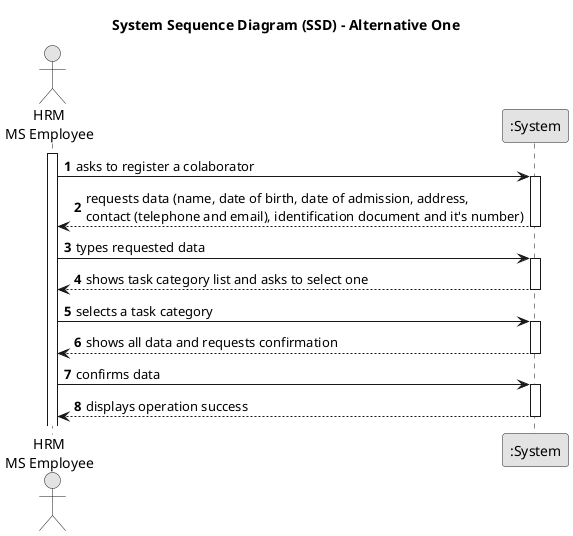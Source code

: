 @startuml
skinparam monochrome true
skinparam packageStyle rectangle
skinparam shadowing false

title System Sequence Diagram (SSD) - Alternative One

autonumber

actor "HRM\nMS Employee" as Employee
participant ":System" as System

activate Employee

    Employee -> System : asks to register a colaborator
    activate System

        System --> Employee : requests data (name, date of birth, date of admission, address, \ncontact (telephone and email), identification document and it's number)
    deactivate System

    Employee -> System : types requested data
    activate System

        System --> Employee : shows task category list and asks to select one
    deactivate System

    Employee -> System : selects a task category
    activate System

        System --> Employee : shows all data and requests confirmation
    deactivate System

    Employee -> System : confirms data
    activate System

        System --> Employee : displays operation success
    deactivate System

@enduml